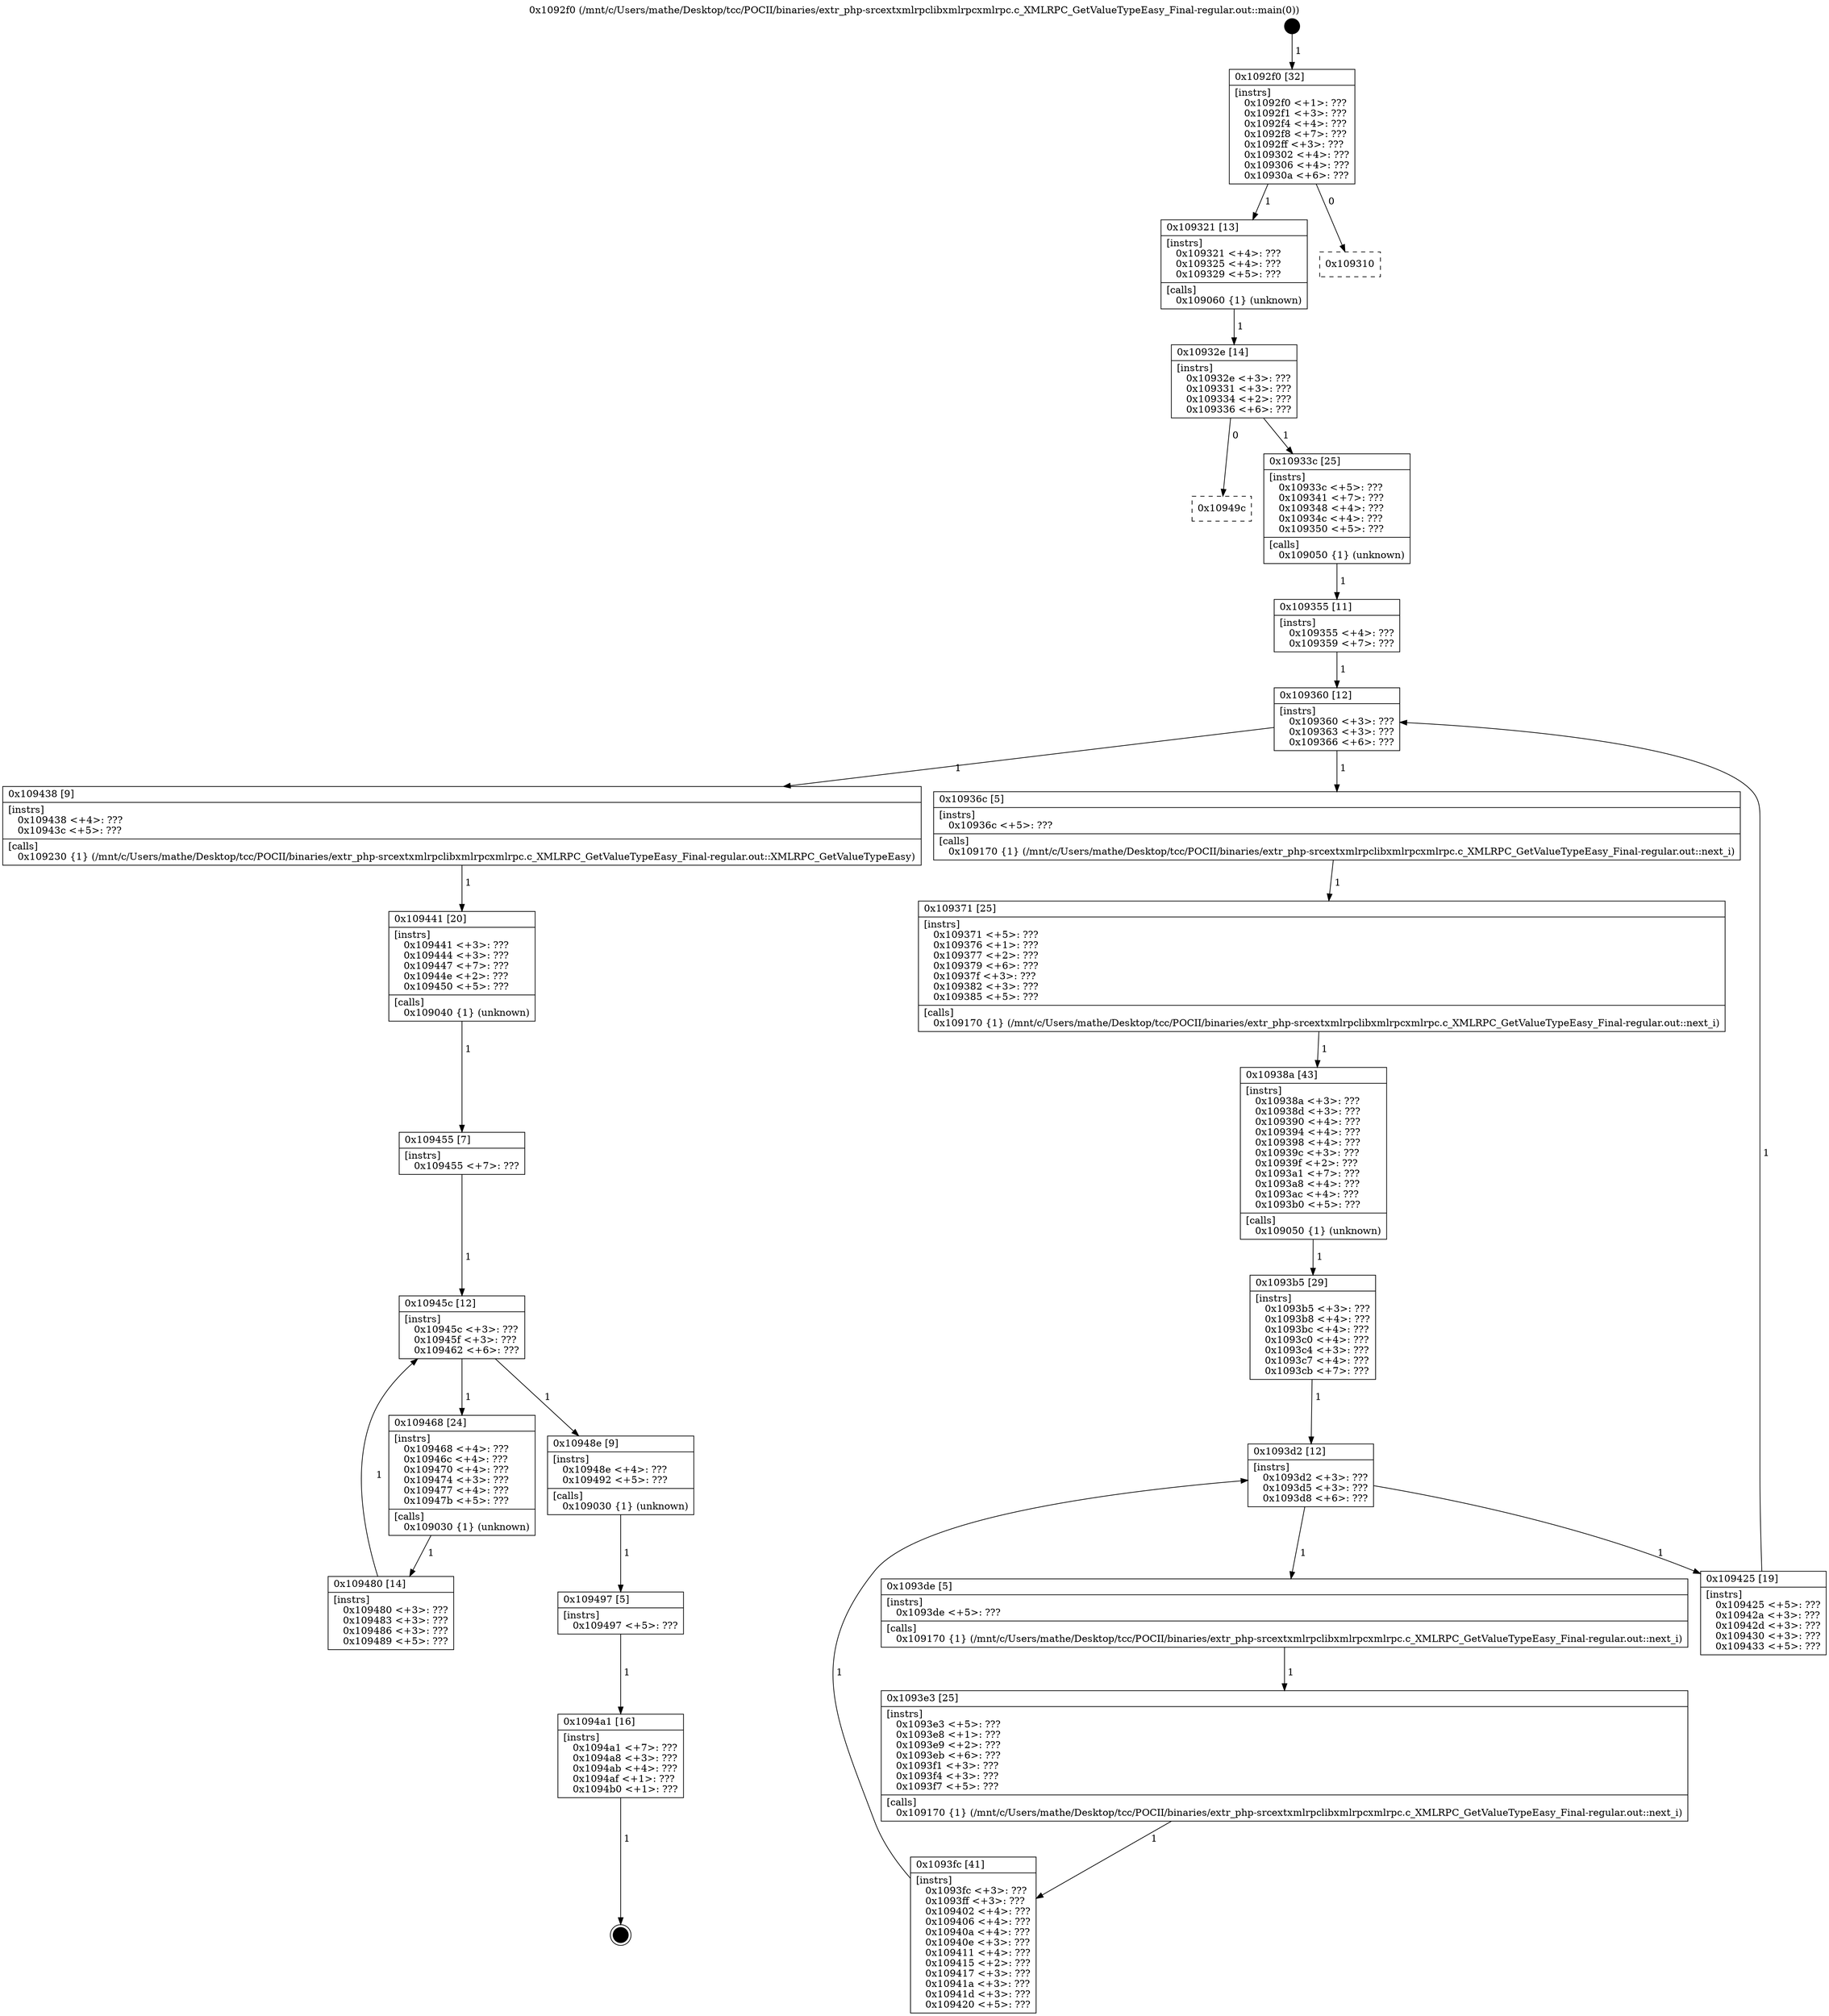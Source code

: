 digraph "0x1092f0" {
  label = "0x1092f0 (/mnt/c/Users/mathe/Desktop/tcc/POCII/binaries/extr_php-srcextxmlrpclibxmlrpcxmlrpc.c_XMLRPC_GetValueTypeEasy_Final-regular.out::main(0))"
  labelloc = "t"
  node[shape=record]

  Entry [label="",width=0.3,height=0.3,shape=circle,fillcolor=black,style=filled]
  "0x1092f0" [label="{
     0x1092f0 [32]\l
     | [instrs]\l
     &nbsp;&nbsp;0x1092f0 \<+1\>: ???\l
     &nbsp;&nbsp;0x1092f1 \<+3\>: ???\l
     &nbsp;&nbsp;0x1092f4 \<+4\>: ???\l
     &nbsp;&nbsp;0x1092f8 \<+7\>: ???\l
     &nbsp;&nbsp;0x1092ff \<+3\>: ???\l
     &nbsp;&nbsp;0x109302 \<+4\>: ???\l
     &nbsp;&nbsp;0x109306 \<+4\>: ???\l
     &nbsp;&nbsp;0x10930a \<+6\>: ???\l
  }"]
  "0x109321" [label="{
     0x109321 [13]\l
     | [instrs]\l
     &nbsp;&nbsp;0x109321 \<+4\>: ???\l
     &nbsp;&nbsp;0x109325 \<+4\>: ???\l
     &nbsp;&nbsp;0x109329 \<+5\>: ???\l
     | [calls]\l
     &nbsp;&nbsp;0x109060 \{1\} (unknown)\l
  }"]
  "0x109310" [label="{
     0x109310\l
  }", style=dashed]
  "0x10932e" [label="{
     0x10932e [14]\l
     | [instrs]\l
     &nbsp;&nbsp;0x10932e \<+3\>: ???\l
     &nbsp;&nbsp;0x109331 \<+3\>: ???\l
     &nbsp;&nbsp;0x109334 \<+2\>: ???\l
     &nbsp;&nbsp;0x109336 \<+6\>: ???\l
  }"]
  "0x10949c" [label="{
     0x10949c\l
  }", style=dashed]
  "0x10933c" [label="{
     0x10933c [25]\l
     | [instrs]\l
     &nbsp;&nbsp;0x10933c \<+5\>: ???\l
     &nbsp;&nbsp;0x109341 \<+7\>: ???\l
     &nbsp;&nbsp;0x109348 \<+4\>: ???\l
     &nbsp;&nbsp;0x10934c \<+4\>: ???\l
     &nbsp;&nbsp;0x109350 \<+5\>: ???\l
     | [calls]\l
     &nbsp;&nbsp;0x109050 \{1\} (unknown)\l
  }"]
  Exit [label="",width=0.3,height=0.3,shape=circle,fillcolor=black,style=filled,peripheries=2]
  "0x109360" [label="{
     0x109360 [12]\l
     | [instrs]\l
     &nbsp;&nbsp;0x109360 \<+3\>: ???\l
     &nbsp;&nbsp;0x109363 \<+3\>: ???\l
     &nbsp;&nbsp;0x109366 \<+6\>: ???\l
  }"]
  "0x109438" [label="{
     0x109438 [9]\l
     | [instrs]\l
     &nbsp;&nbsp;0x109438 \<+4\>: ???\l
     &nbsp;&nbsp;0x10943c \<+5\>: ???\l
     | [calls]\l
     &nbsp;&nbsp;0x109230 \{1\} (/mnt/c/Users/mathe/Desktop/tcc/POCII/binaries/extr_php-srcextxmlrpclibxmlrpcxmlrpc.c_XMLRPC_GetValueTypeEasy_Final-regular.out::XMLRPC_GetValueTypeEasy)\l
  }"]
  "0x10936c" [label="{
     0x10936c [5]\l
     | [instrs]\l
     &nbsp;&nbsp;0x10936c \<+5\>: ???\l
     | [calls]\l
     &nbsp;&nbsp;0x109170 \{1\} (/mnt/c/Users/mathe/Desktop/tcc/POCII/binaries/extr_php-srcextxmlrpclibxmlrpcxmlrpc.c_XMLRPC_GetValueTypeEasy_Final-regular.out::next_i)\l
  }"]
  "0x109371" [label="{
     0x109371 [25]\l
     | [instrs]\l
     &nbsp;&nbsp;0x109371 \<+5\>: ???\l
     &nbsp;&nbsp;0x109376 \<+1\>: ???\l
     &nbsp;&nbsp;0x109377 \<+2\>: ???\l
     &nbsp;&nbsp;0x109379 \<+6\>: ???\l
     &nbsp;&nbsp;0x10937f \<+3\>: ???\l
     &nbsp;&nbsp;0x109382 \<+3\>: ???\l
     &nbsp;&nbsp;0x109385 \<+5\>: ???\l
     | [calls]\l
     &nbsp;&nbsp;0x109170 \{1\} (/mnt/c/Users/mathe/Desktop/tcc/POCII/binaries/extr_php-srcextxmlrpclibxmlrpcxmlrpc.c_XMLRPC_GetValueTypeEasy_Final-regular.out::next_i)\l
  }"]
  "0x10938a" [label="{
     0x10938a [43]\l
     | [instrs]\l
     &nbsp;&nbsp;0x10938a \<+3\>: ???\l
     &nbsp;&nbsp;0x10938d \<+3\>: ???\l
     &nbsp;&nbsp;0x109390 \<+4\>: ???\l
     &nbsp;&nbsp;0x109394 \<+4\>: ???\l
     &nbsp;&nbsp;0x109398 \<+4\>: ???\l
     &nbsp;&nbsp;0x10939c \<+3\>: ???\l
     &nbsp;&nbsp;0x10939f \<+2\>: ???\l
     &nbsp;&nbsp;0x1093a1 \<+7\>: ???\l
     &nbsp;&nbsp;0x1093a8 \<+4\>: ???\l
     &nbsp;&nbsp;0x1093ac \<+4\>: ???\l
     &nbsp;&nbsp;0x1093b0 \<+5\>: ???\l
     | [calls]\l
     &nbsp;&nbsp;0x109050 \{1\} (unknown)\l
  }"]
  "0x1093d2" [label="{
     0x1093d2 [12]\l
     | [instrs]\l
     &nbsp;&nbsp;0x1093d2 \<+3\>: ???\l
     &nbsp;&nbsp;0x1093d5 \<+3\>: ???\l
     &nbsp;&nbsp;0x1093d8 \<+6\>: ???\l
  }"]
  "0x109425" [label="{
     0x109425 [19]\l
     | [instrs]\l
     &nbsp;&nbsp;0x109425 \<+5\>: ???\l
     &nbsp;&nbsp;0x10942a \<+3\>: ???\l
     &nbsp;&nbsp;0x10942d \<+3\>: ???\l
     &nbsp;&nbsp;0x109430 \<+3\>: ???\l
     &nbsp;&nbsp;0x109433 \<+5\>: ???\l
  }"]
  "0x1093de" [label="{
     0x1093de [5]\l
     | [instrs]\l
     &nbsp;&nbsp;0x1093de \<+5\>: ???\l
     | [calls]\l
     &nbsp;&nbsp;0x109170 \{1\} (/mnt/c/Users/mathe/Desktop/tcc/POCII/binaries/extr_php-srcextxmlrpclibxmlrpcxmlrpc.c_XMLRPC_GetValueTypeEasy_Final-regular.out::next_i)\l
  }"]
  "0x1093e3" [label="{
     0x1093e3 [25]\l
     | [instrs]\l
     &nbsp;&nbsp;0x1093e3 \<+5\>: ???\l
     &nbsp;&nbsp;0x1093e8 \<+1\>: ???\l
     &nbsp;&nbsp;0x1093e9 \<+2\>: ???\l
     &nbsp;&nbsp;0x1093eb \<+6\>: ???\l
     &nbsp;&nbsp;0x1093f1 \<+3\>: ???\l
     &nbsp;&nbsp;0x1093f4 \<+3\>: ???\l
     &nbsp;&nbsp;0x1093f7 \<+5\>: ???\l
     | [calls]\l
     &nbsp;&nbsp;0x109170 \{1\} (/mnt/c/Users/mathe/Desktop/tcc/POCII/binaries/extr_php-srcextxmlrpclibxmlrpcxmlrpc.c_XMLRPC_GetValueTypeEasy_Final-regular.out::next_i)\l
  }"]
  "0x1093fc" [label="{
     0x1093fc [41]\l
     | [instrs]\l
     &nbsp;&nbsp;0x1093fc \<+3\>: ???\l
     &nbsp;&nbsp;0x1093ff \<+3\>: ???\l
     &nbsp;&nbsp;0x109402 \<+4\>: ???\l
     &nbsp;&nbsp;0x109406 \<+4\>: ???\l
     &nbsp;&nbsp;0x10940a \<+4\>: ???\l
     &nbsp;&nbsp;0x10940e \<+3\>: ???\l
     &nbsp;&nbsp;0x109411 \<+4\>: ???\l
     &nbsp;&nbsp;0x109415 \<+2\>: ???\l
     &nbsp;&nbsp;0x109417 \<+3\>: ???\l
     &nbsp;&nbsp;0x10941a \<+3\>: ???\l
     &nbsp;&nbsp;0x10941d \<+3\>: ???\l
     &nbsp;&nbsp;0x109420 \<+5\>: ???\l
  }"]
  "0x1093b5" [label="{
     0x1093b5 [29]\l
     | [instrs]\l
     &nbsp;&nbsp;0x1093b5 \<+3\>: ???\l
     &nbsp;&nbsp;0x1093b8 \<+4\>: ???\l
     &nbsp;&nbsp;0x1093bc \<+4\>: ???\l
     &nbsp;&nbsp;0x1093c0 \<+4\>: ???\l
     &nbsp;&nbsp;0x1093c4 \<+3\>: ???\l
     &nbsp;&nbsp;0x1093c7 \<+4\>: ???\l
     &nbsp;&nbsp;0x1093cb \<+7\>: ???\l
  }"]
  "0x1094a1" [label="{
     0x1094a1 [16]\l
     | [instrs]\l
     &nbsp;&nbsp;0x1094a1 \<+7\>: ???\l
     &nbsp;&nbsp;0x1094a8 \<+3\>: ???\l
     &nbsp;&nbsp;0x1094ab \<+4\>: ???\l
     &nbsp;&nbsp;0x1094af \<+1\>: ???\l
     &nbsp;&nbsp;0x1094b0 \<+1\>: ???\l
  }"]
  "0x109355" [label="{
     0x109355 [11]\l
     | [instrs]\l
     &nbsp;&nbsp;0x109355 \<+4\>: ???\l
     &nbsp;&nbsp;0x109359 \<+7\>: ???\l
  }"]
  "0x109441" [label="{
     0x109441 [20]\l
     | [instrs]\l
     &nbsp;&nbsp;0x109441 \<+3\>: ???\l
     &nbsp;&nbsp;0x109444 \<+3\>: ???\l
     &nbsp;&nbsp;0x109447 \<+7\>: ???\l
     &nbsp;&nbsp;0x10944e \<+2\>: ???\l
     &nbsp;&nbsp;0x109450 \<+5\>: ???\l
     | [calls]\l
     &nbsp;&nbsp;0x109040 \{1\} (unknown)\l
  }"]
  "0x10945c" [label="{
     0x10945c [12]\l
     | [instrs]\l
     &nbsp;&nbsp;0x10945c \<+3\>: ???\l
     &nbsp;&nbsp;0x10945f \<+3\>: ???\l
     &nbsp;&nbsp;0x109462 \<+6\>: ???\l
  }"]
  "0x10948e" [label="{
     0x10948e [9]\l
     | [instrs]\l
     &nbsp;&nbsp;0x10948e \<+4\>: ???\l
     &nbsp;&nbsp;0x109492 \<+5\>: ???\l
     | [calls]\l
     &nbsp;&nbsp;0x109030 \{1\} (unknown)\l
  }"]
  "0x109468" [label="{
     0x109468 [24]\l
     | [instrs]\l
     &nbsp;&nbsp;0x109468 \<+4\>: ???\l
     &nbsp;&nbsp;0x10946c \<+4\>: ???\l
     &nbsp;&nbsp;0x109470 \<+4\>: ???\l
     &nbsp;&nbsp;0x109474 \<+3\>: ???\l
     &nbsp;&nbsp;0x109477 \<+4\>: ???\l
     &nbsp;&nbsp;0x10947b \<+5\>: ???\l
     | [calls]\l
     &nbsp;&nbsp;0x109030 \{1\} (unknown)\l
  }"]
  "0x109480" [label="{
     0x109480 [14]\l
     | [instrs]\l
     &nbsp;&nbsp;0x109480 \<+3\>: ???\l
     &nbsp;&nbsp;0x109483 \<+3\>: ???\l
     &nbsp;&nbsp;0x109486 \<+3\>: ???\l
     &nbsp;&nbsp;0x109489 \<+5\>: ???\l
  }"]
  "0x109455" [label="{
     0x109455 [7]\l
     | [instrs]\l
     &nbsp;&nbsp;0x109455 \<+7\>: ???\l
  }"]
  "0x109497" [label="{
     0x109497 [5]\l
     | [instrs]\l
     &nbsp;&nbsp;0x109497 \<+5\>: ???\l
  }"]
  Entry -> "0x1092f0" [label=" 1"]
  "0x1092f0" -> "0x109321" [label=" 1"]
  "0x1092f0" -> "0x109310" [label=" 0"]
  "0x109321" -> "0x10932e" [label=" 1"]
  "0x10932e" -> "0x10949c" [label=" 0"]
  "0x10932e" -> "0x10933c" [label=" 1"]
  "0x1094a1" -> Exit [label=" 1"]
  "0x10933c" -> "0x109355" [label=" 1"]
  "0x109360" -> "0x109438" [label=" 1"]
  "0x109360" -> "0x10936c" [label=" 1"]
  "0x10936c" -> "0x109371" [label=" 1"]
  "0x109371" -> "0x10938a" [label=" 1"]
  "0x10938a" -> "0x1093b5" [label=" 1"]
  "0x1093d2" -> "0x109425" [label=" 1"]
  "0x1093d2" -> "0x1093de" [label=" 1"]
  "0x1093de" -> "0x1093e3" [label=" 1"]
  "0x1093e3" -> "0x1093fc" [label=" 1"]
  "0x1093b5" -> "0x1093d2" [label=" 1"]
  "0x1093fc" -> "0x1093d2" [label=" 1"]
  "0x109497" -> "0x1094a1" [label=" 1"]
  "0x109355" -> "0x109360" [label=" 1"]
  "0x109425" -> "0x109360" [label=" 1"]
  "0x109438" -> "0x109441" [label=" 1"]
  "0x109441" -> "0x109455" [label=" 1"]
  "0x10945c" -> "0x10948e" [label=" 1"]
  "0x10945c" -> "0x109468" [label=" 1"]
  "0x109468" -> "0x109480" [label=" 1"]
  "0x109455" -> "0x10945c" [label=" 1"]
  "0x109480" -> "0x10945c" [label=" 1"]
  "0x10948e" -> "0x109497" [label=" 1"]
}
